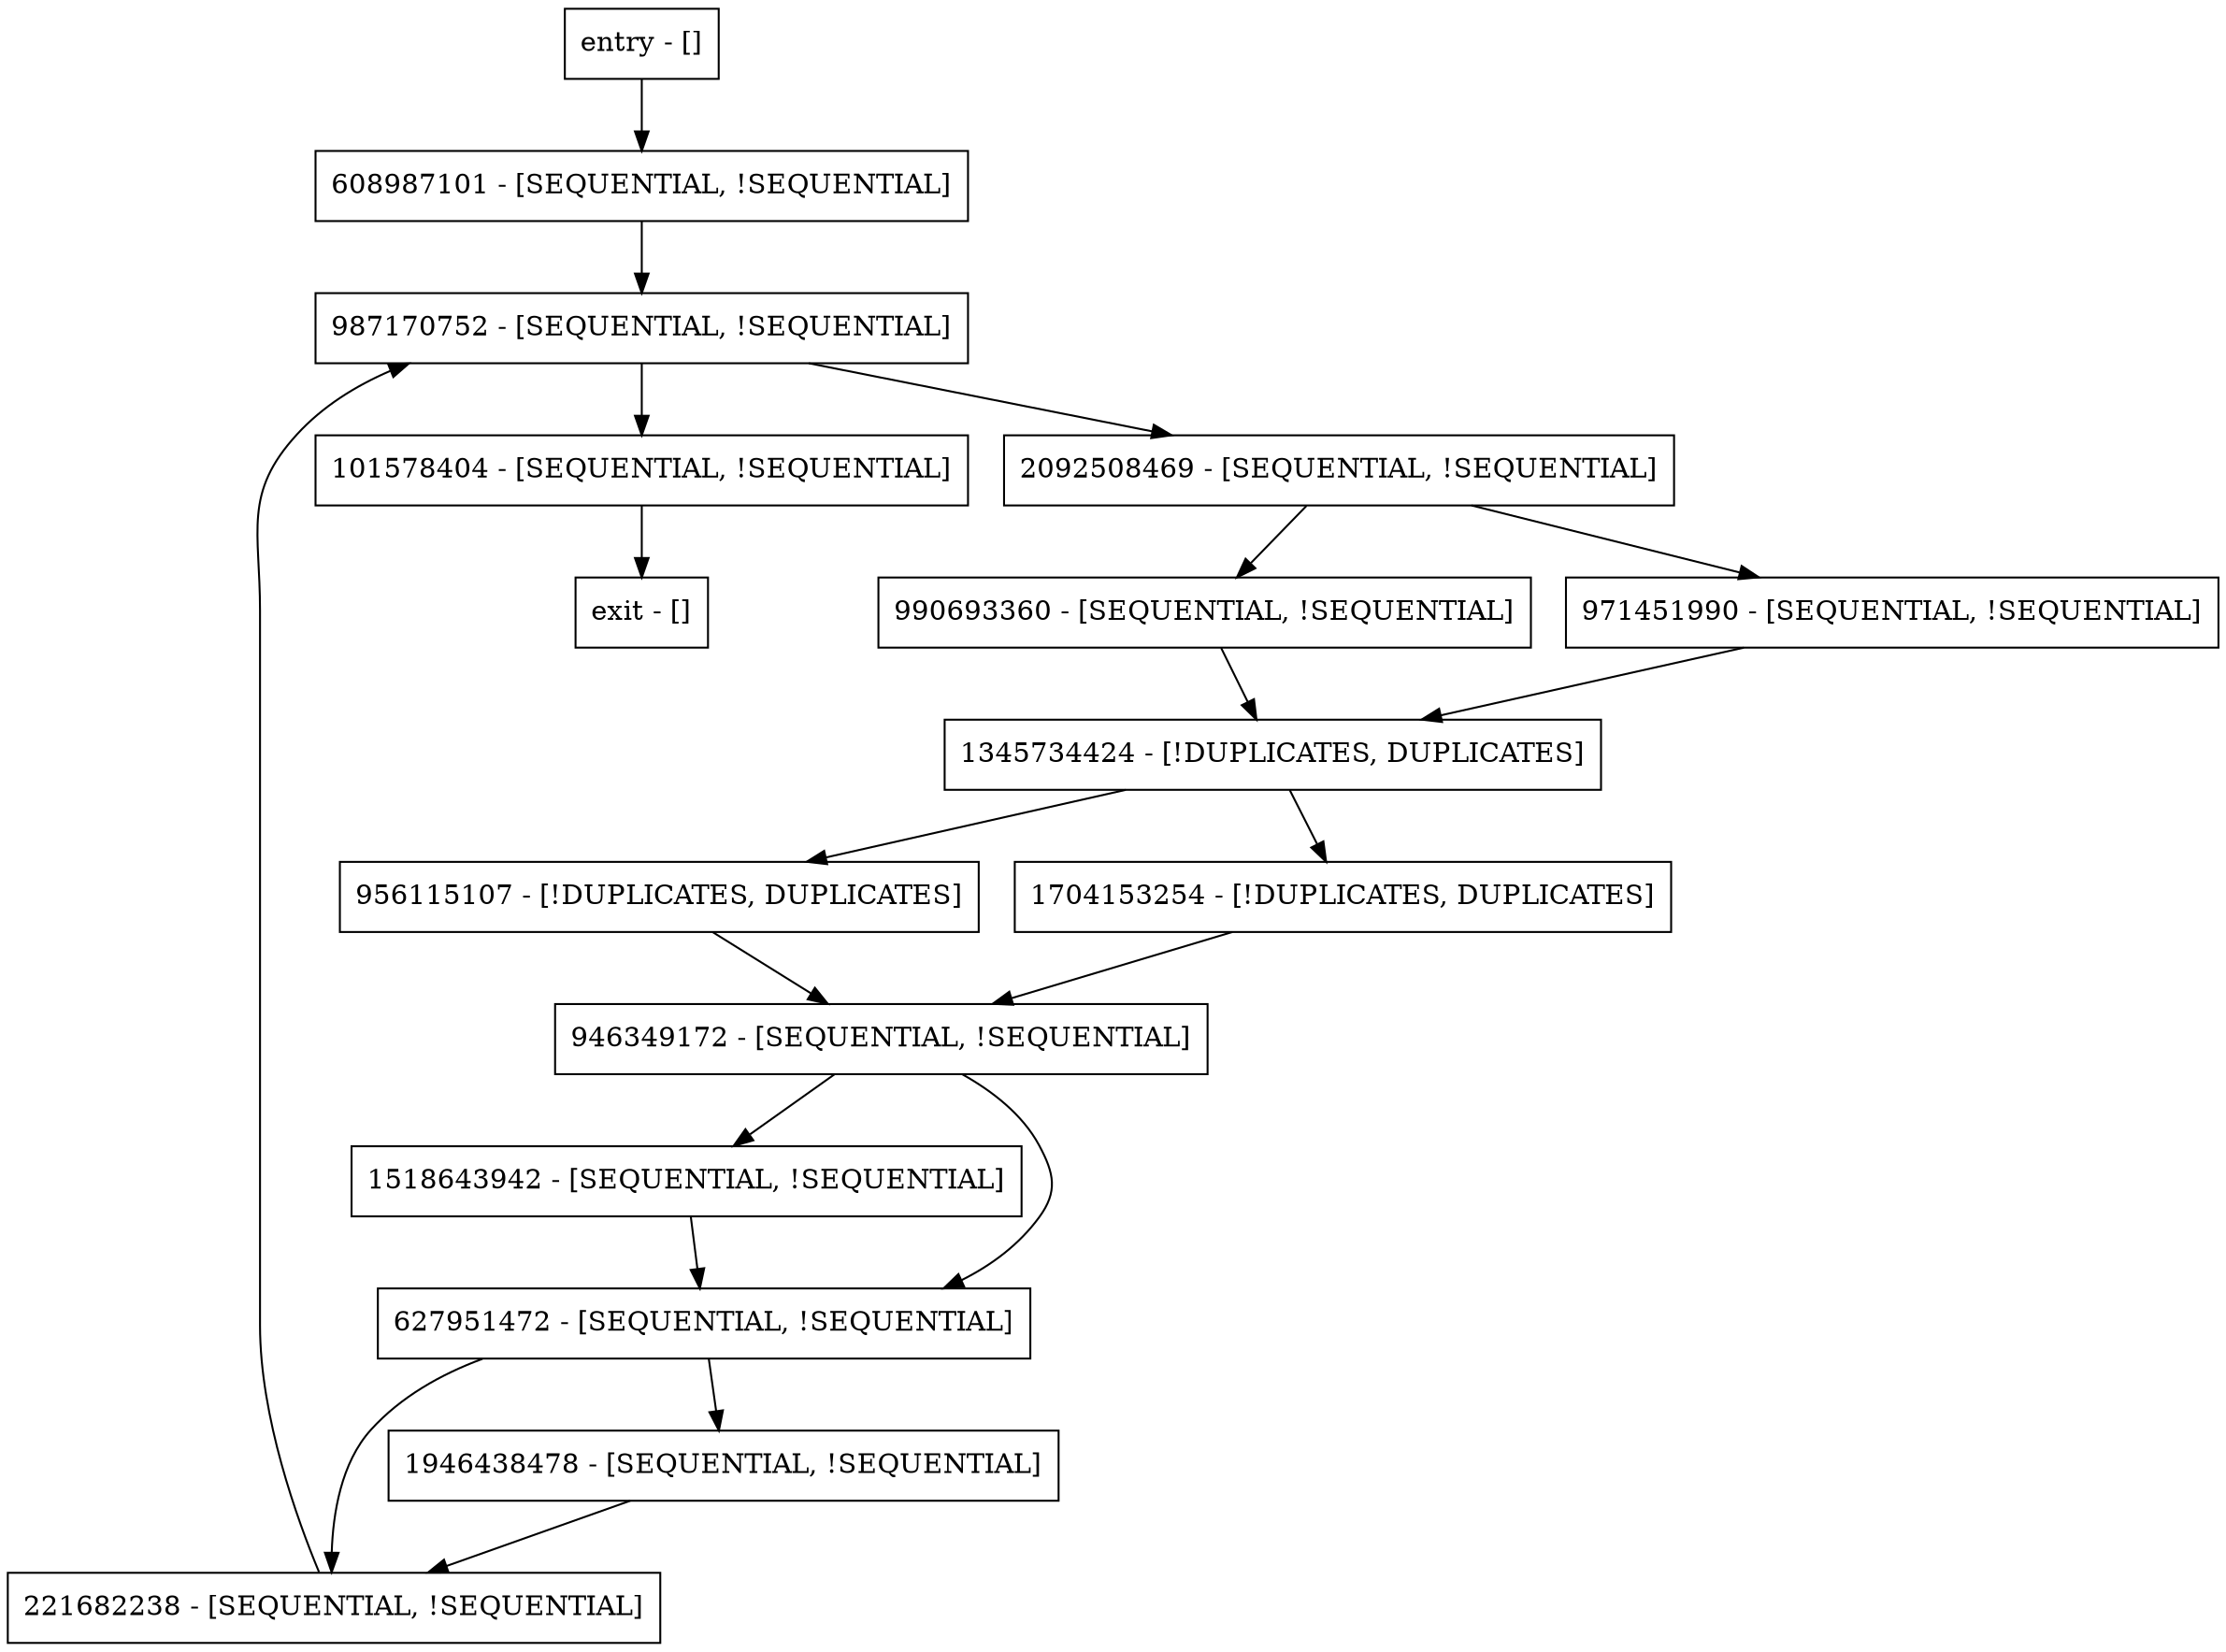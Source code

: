 digraph populate {
node [shape=record];
101578404 [label="101578404 - [SEQUENTIAL, !SEQUENTIAL]"];
221682238 [label="221682238 - [SEQUENTIAL, !SEQUENTIAL]"];
990693360 [label="990693360 - [SEQUENTIAL, !SEQUENTIAL]"];
2092508469 [label="2092508469 - [SEQUENTIAL, !SEQUENTIAL]"];
946349172 [label="946349172 - [SEQUENTIAL, !SEQUENTIAL]"];
1518643942 [label="1518643942 - [SEQUENTIAL, !SEQUENTIAL]"];
956115107 [label="956115107 - [!DUPLICATES, DUPLICATES]"];
608987101 [label="608987101 - [SEQUENTIAL, !SEQUENTIAL]"];
entry [label="entry - []"];
exit [label="exit - []"];
987170752 [label="987170752 - [SEQUENTIAL, !SEQUENTIAL]"];
627951472 [label="627951472 - [SEQUENTIAL, !SEQUENTIAL]"];
1704153254 [label="1704153254 - [!DUPLICATES, DUPLICATES]"];
1345734424 [label="1345734424 - [!DUPLICATES, DUPLICATES]"];
1946438478 [label="1946438478 - [SEQUENTIAL, !SEQUENTIAL]"];
971451990 [label="971451990 - [SEQUENTIAL, !SEQUENTIAL]"];
entry;
exit;
101578404 -> exit;
221682238 -> 987170752;
990693360 -> 1345734424;
2092508469 -> 990693360;
2092508469 -> 971451990;
946349172 -> 627951472;
946349172 -> 1518643942;
1518643942 -> 627951472;
956115107 -> 946349172;
608987101 -> 987170752;
entry -> 608987101;
987170752 -> 101578404;
987170752 -> 2092508469;
627951472 -> 221682238;
627951472 -> 1946438478;
1704153254 -> 946349172;
1345734424 -> 1704153254;
1345734424 -> 956115107;
1946438478 -> 221682238;
971451990 -> 1345734424;
}
